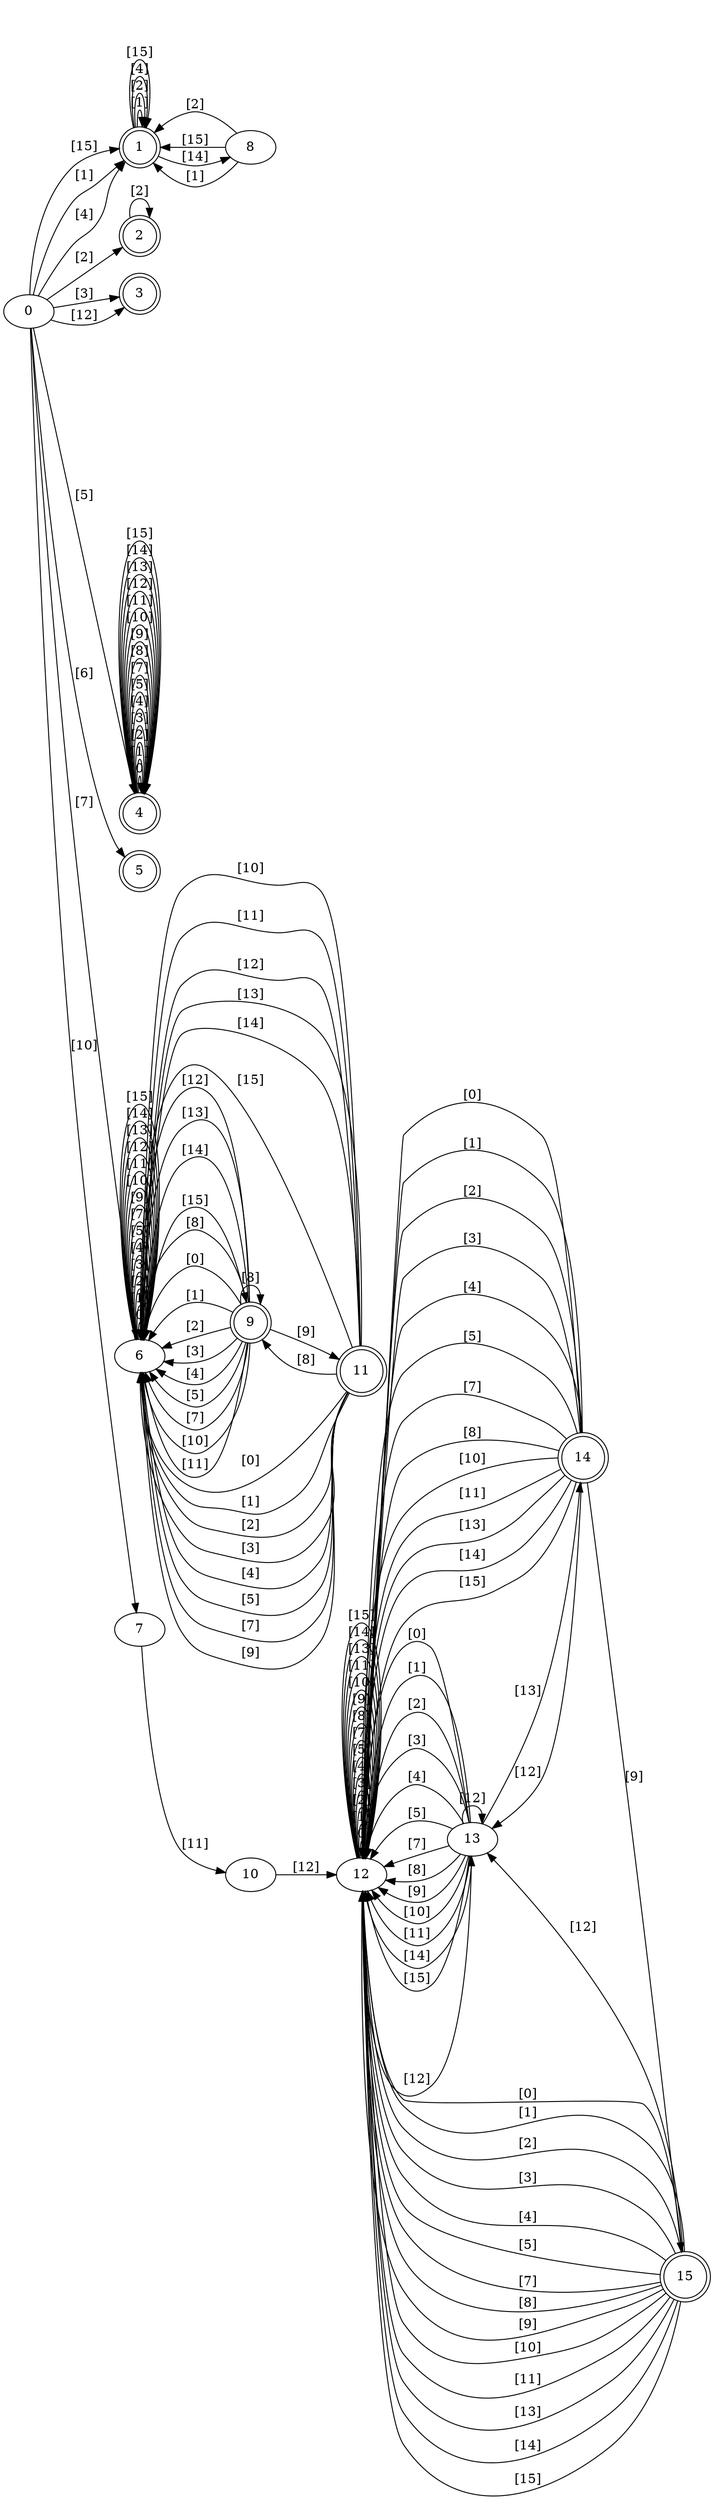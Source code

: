 digraph DFA {
rankdir = LR
1 [shape = doublecircle]
2 [shape = doublecircle]
3 [shape = doublecircle]
4 [shape = doublecircle]
5 [shape = doublecircle]
9 [shape = doublecircle]
11 [shape = doublecircle]
14 [shape = doublecircle]
15 [shape = doublecircle]
0 -> 1 [label="[1]"]
0 -> 2 [label="[2]"]
0 -> 3 [label="[3]"]
0 -> 1 [label="[4]"]
0 -> 4 [label="[5]"]
0 -> 5 [label="[6]"]
0 -> 6 [label="[7]"]
0 -> 7 [label="[10]"]
0 -> 3 [label="[12]"]
0 -> 1 [label="[15]"]
1 -> 1 [label="[1]"]
1 -> 1 [label="[2]"]
1 -> 1 [label="[4]"]
1 -> 8 [label="[14]"]
1 -> 1 [label="[15]"]
2 -> 2 [label="[2]"]
4 -> 4 [label="[0]"]
4 -> 4 [label="[1]"]
4 -> 4 [label="[2]"]
4 -> 4 [label="[3]"]
4 -> 4 [label="[4]"]
4 -> 4 [label="[5]"]
4 -> 4 [label="[7]"]
4 -> 4 [label="[8]"]
4 -> 4 [label="[9]"]
4 -> 4 [label="[10]"]
4 -> 4 [label="[11]"]
4 -> 4 [label="[12]"]
4 -> 4 [label="[13]"]
4 -> 4 [label="[14]"]
4 -> 4 [label="[15]"]
6 -> 6 [label="[0]"]
6 -> 6 [label="[1]"]
6 -> 6 [label="[2]"]
6 -> 6 [label="[3]"]
6 -> 6 [label="[4]"]
6 -> 6 [label="[5]"]
6 -> 6 [label="[7]"]
6 -> 9 [label="[8]"]
6 -> 6 [label="[9]"]
6 -> 6 [label="[10]"]
6 -> 6 [label="[11]"]
6 -> 6 [label="[12]"]
6 -> 6 [label="[13]"]
6 -> 6 [label="[14]"]
6 -> 6 [label="[15]"]
7 -> 10 [label="[11]"]
8 -> 1 [label="[1]"]
8 -> 1 [label="[2]"]
8 -> 1 [label="[15]"]
9 -> 6 [label="[0]"]
9 -> 6 [label="[1]"]
9 -> 6 [label="[2]"]
9 -> 6 [label="[3]"]
9 -> 6 [label="[4]"]
9 -> 6 [label="[5]"]
9 -> 6 [label="[7]"]
9 -> 9 [label="[8]"]
9 -> 11 [label="[9]"]
9 -> 6 [label="[10]"]
9 -> 6 [label="[11]"]
9 -> 6 [label="[12]"]
9 -> 6 [label="[13]"]
9 -> 6 [label="[14]"]
9 -> 6 [label="[15]"]
10 -> 12 [label="[12]"]
11 -> 6 [label="[0]"]
11 -> 6 [label="[1]"]
11 -> 6 [label="[2]"]
11 -> 6 [label="[3]"]
11 -> 6 [label="[4]"]
11 -> 6 [label="[5]"]
11 -> 6 [label="[7]"]
11 -> 9 [label="[8]"]
11 -> 6 [label="[9]"]
11 -> 6 [label="[10]"]
11 -> 6 [label="[11]"]
11 -> 6 [label="[12]"]
11 -> 6 [label="[13]"]
11 -> 6 [label="[14]"]
11 -> 6 [label="[15]"]
12 -> 12 [label="[0]"]
12 -> 12 [label="[1]"]
12 -> 12 [label="[2]"]
12 -> 12 [label="[3]"]
12 -> 12 [label="[4]"]
12 -> 12 [label="[5]"]
12 -> 12 [label="[7]"]
12 -> 12 [label="[8]"]
12 -> 12 [label="[9]"]
12 -> 12 [label="[10]"]
12 -> 12 [label="[11]"]
12 -> 13 [label="[12]"]
12 -> 12 [label="[13]"]
12 -> 12 [label="[14]"]
12 -> 12 [label="[15]"]
13 -> 12 [label="[0]"]
13 -> 12 [label="[1]"]
13 -> 12 [label="[2]"]
13 -> 12 [label="[3]"]
13 -> 12 [label="[4]"]
13 -> 12 [label="[5]"]
13 -> 12 [label="[7]"]
13 -> 12 [label="[8]"]
13 -> 12 [label="[9]"]
13 -> 12 [label="[10]"]
13 -> 12 [label="[11]"]
13 -> 13 [label="[12]"]
13 -> 14 [label="[13]"]
13 -> 12 [label="[14]"]
13 -> 12 [label="[15]"]
14 -> 12 [label="[0]"]
14 -> 12 [label="[1]"]
14 -> 12 [label="[2]"]
14 -> 12 [label="[3]"]
14 -> 12 [label="[4]"]
14 -> 12 [label="[5]"]
14 -> 12 [label="[7]"]
14 -> 12 [label="[8]"]
14 -> 15 [label="[9]"]
14 -> 12 [label="[10]"]
14 -> 12 [label="[11]"]
14 -> 13 [label="[12]"]
14 -> 12 [label="[13]"]
14 -> 12 [label="[14]"]
14 -> 12 [label="[15]"]
15 -> 12 [label="[0]"]
15 -> 12 [label="[1]"]
15 -> 12 [label="[2]"]
15 -> 12 [label="[3]"]
15 -> 12 [label="[4]"]
15 -> 12 [label="[5]"]
15 -> 12 [label="[7]"]
15 -> 12 [label="[8]"]
15 -> 12 [label="[9]"]
15 -> 12 [label="[10]"]
15 -> 12 [label="[11]"]
15 -> 13 [label="[12]"]
15 -> 12 [label="[13]"]
15 -> 12 [label="[14]"]
15 -> 12 [label="[15]"]
}


